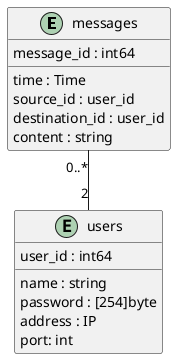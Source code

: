@startuml db_class 

' time + source_id (foreign) + destination_id (foreign) could be a primary key
entity messages{
    message_id : int64
    __
    time : Time
    source_id : user_id
    destination_id : user_id
    content : string
}

entity users{
    user_id : int64
    __
    name : string
    password : [254]byte
    address : IP
    port: int
}


messages "0..*" -- "2" users

@enduml